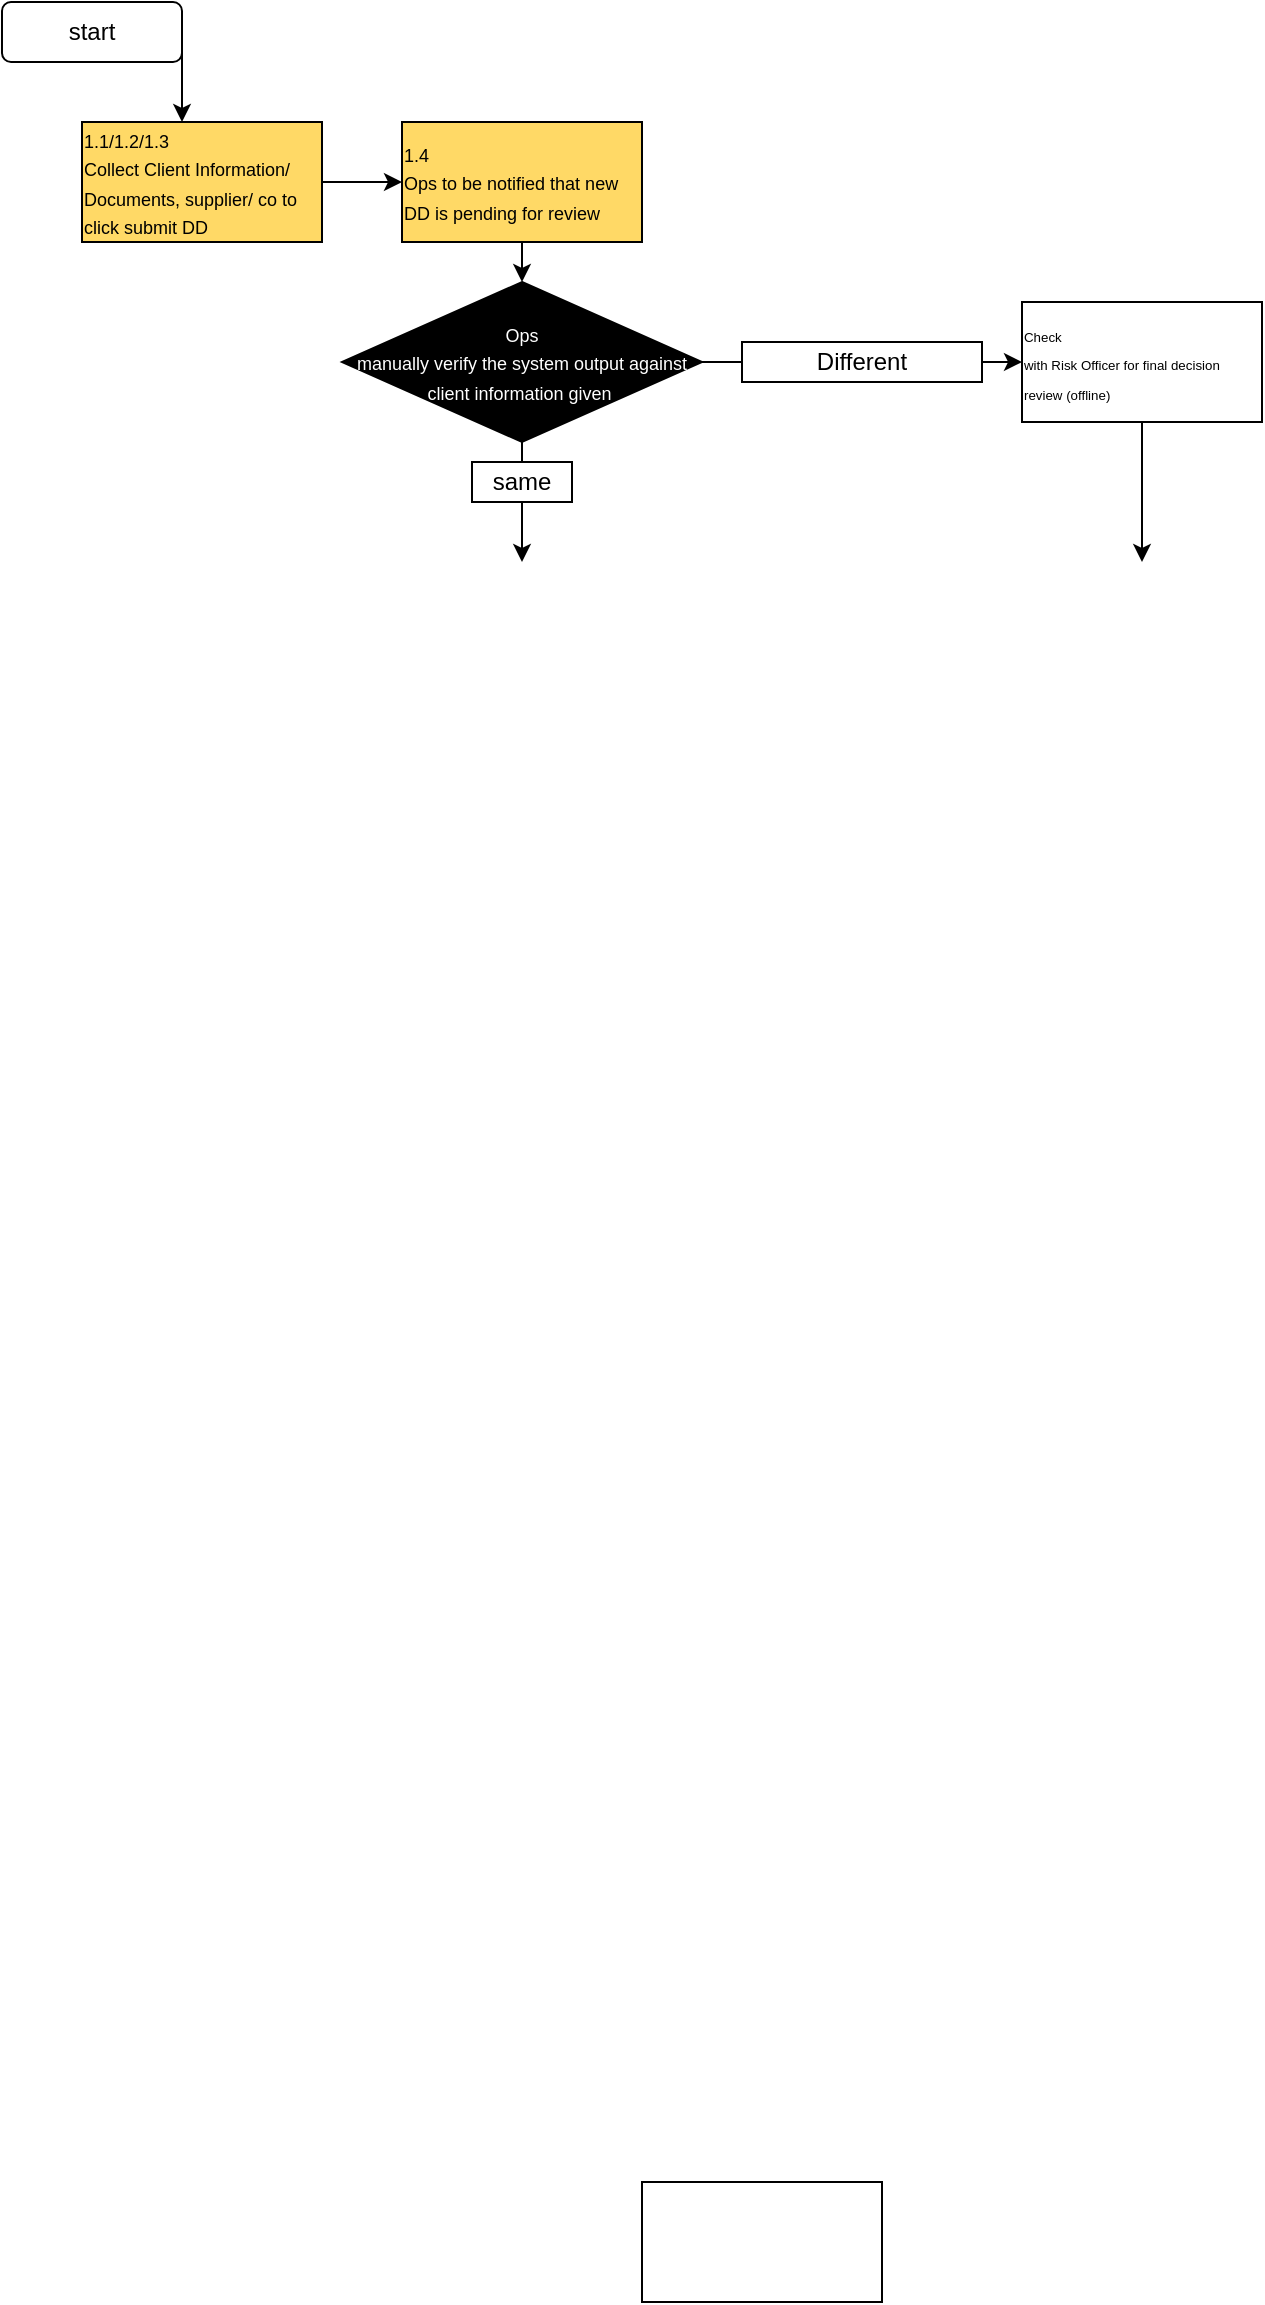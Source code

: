 <mxfile version="14.9.8" type="github"><diagram id="kWHC2gG5g2iS88VrDAVs" name="Page-1"><mxGraphModel dx="782" dy="1605" grid="1" gridSize="10" guides="1" tooltips="1" connect="1" arrows="1" fold="1" page="1" pageScale="1" pageWidth="827" pageHeight="1169" math="0" shadow="0"><root><mxCell id="0"/><mxCell id="1" parent="0"/><mxCell id="6H2roo1ruMOSqoAHm1sy-1" value="" style="rounded=0;whiteSpace=wrap;html=1;" vertex="1" parent="1"><mxGeometry x="340" y="-60" width="120" height="60" as="geometry"/></mxCell><mxCell id="6H2roo1ruMOSqoAHm1sy-2" value="start" style="rounded=1;whiteSpace=wrap;html=1;" vertex="1" parent="1"><mxGeometry x="20" y="-1150" width="90" height="30" as="geometry"/></mxCell><mxCell id="6H2roo1ruMOSqoAHm1sy-3" value="" style="endArrow=classic;html=1;exitX=1;exitY=0.5;exitDx=0;exitDy=0;" edge="1" parent="1" source="6H2roo1ruMOSqoAHm1sy-2"><mxGeometry width="50" height="50" relative="1" as="geometry"><mxPoint x="330" y="-1010" as="sourcePoint"/><mxPoint x="110" y="-1090" as="targetPoint"/></mxGeometry></mxCell><mxCell id="6H2roo1ruMOSqoAHm1sy-5" style="edgeStyle=orthogonalEdgeStyle;rounded=0;orthogonalLoop=1;jettySize=auto;html=1;exitX=1;exitY=0.5;exitDx=0;exitDy=0;" edge="1" parent="1" source="6H2roo1ruMOSqoAHm1sy-4"><mxGeometry relative="1" as="geometry"><mxPoint x="220" y="-1060" as="targetPoint"/></mxGeometry></mxCell><mxCell id="6H2roo1ruMOSqoAHm1sy-4" value="&lt;p style=&quot;margin-top: 0pt ; margin-bottom: 0pt ; margin-left: 0in ; text-align: left ; direction: ltr ; unicode-bidi: embed ; word-break: normal&quot;&gt;&lt;span style=&quot;font-family: &amp;#34;arial&amp;#34;&quot;&gt;&lt;font style=&quot;font-size: 9px&quot;&gt;1.1/1.2/1.3&lt;br&gt;Collect Client Information/ Documents, supplier/ co to click submit DD&lt;/font&gt;&lt;/span&gt;&lt;/p&gt;" style="rounded=0;whiteSpace=wrap;html=1;fillColor=#FFD966;" vertex="1" parent="1"><mxGeometry x="60" y="-1090" width="120" height="60" as="geometry"/></mxCell><mxCell id="6H2roo1ruMOSqoAHm1sy-7" style="edgeStyle=orthogonalEdgeStyle;rounded=0;orthogonalLoop=1;jettySize=auto;html=1;exitX=0.5;exitY=1;exitDx=0;exitDy=0;" edge="1" parent="1" source="6H2roo1ruMOSqoAHm1sy-6" target="6H2roo1ruMOSqoAHm1sy-8"><mxGeometry relative="1" as="geometry"><mxPoint x="280" y="-1010" as="targetPoint"/><Array as="points"><mxPoint x="280" y="-1010"/><mxPoint x="280" y="-1010"/></Array></mxGeometry></mxCell><mxCell id="6H2roo1ruMOSqoAHm1sy-6" value="&lt;p style=&quot;margin-top: 0pt ; margin-bottom: 0pt ; margin-left: 0in ; text-align: left ; direction: ltr ; unicode-bidi: embed ; word-break: normal&quot;&gt;&lt;span style=&quot;font-family: &amp;#34;arial&amp;#34;&quot;&gt;&lt;font style=&quot;font-size: 9px&quot;&gt;1.4&lt;br/&gt;Ops to be notified that new DD is pending for review&lt;/font&gt;&lt;/span&gt;&lt;/p&gt;" style="rounded=0;whiteSpace=wrap;html=1;fillColor=#FFD966;" vertex="1" parent="1"><mxGeometry x="220" y="-1090" width="120" height="60" as="geometry"/></mxCell><mxCell id="6H2roo1ruMOSqoAHm1sy-9" style="edgeStyle=orthogonalEdgeStyle;rounded=0;orthogonalLoop=1;jettySize=auto;html=1;exitX=0.5;exitY=1;exitDx=0;exitDy=0;" edge="1" parent="1" source="6H2roo1ruMOSqoAHm1sy-8"><mxGeometry relative="1" as="geometry"><mxPoint x="280" y="-870" as="targetPoint"/></mxGeometry></mxCell><mxCell id="6H2roo1ruMOSqoAHm1sy-10" style="edgeStyle=orthogonalEdgeStyle;rounded=0;orthogonalLoop=1;jettySize=auto;html=1;" edge="1" parent="1" source="6H2roo1ruMOSqoAHm1sy-8"><mxGeometry relative="1" as="geometry"><mxPoint x="530" y="-970" as="targetPoint"/></mxGeometry></mxCell><mxCell id="6H2roo1ruMOSqoAHm1sy-8" value="&lt;p style=&quot;margin-top: 0pt ; margin-bottom: 0pt ; margin-left: 0in ; direction: ltr ; unicode-bidi: embed ; word-break: normal&quot;&gt;&lt;span style=&quot;font-family: &amp;#34;arial&amp;#34; ; color: white&quot;&gt;&lt;font style=&quot;font-size: 9px&quot;&gt;Ops&lt;br/&gt;manually verify the system output against client information given&amp;nbsp;&lt;/font&gt;&lt;/span&gt;&lt;/p&gt;" style="rhombus;whiteSpace=wrap;html=1;fillColor=#000000;strokeColor=#000000;" vertex="1" parent="1"><mxGeometry x="190" y="-1010" width="180" height="80" as="geometry"/></mxCell><mxCell id="6H2roo1ruMOSqoAHm1sy-11" value="Different" style="rounded=0;whiteSpace=wrap;html=1;strokeColor=#000000;fillColor=#FFFFFF;" vertex="1" parent="1"><mxGeometry x="390" y="-980" width="120" height="20" as="geometry"/></mxCell><mxCell id="6H2roo1ruMOSqoAHm1sy-12" value="same" style="rounded=0;whiteSpace=wrap;html=1;strokeColor=#000000;fillColor=#FFFFFF;" vertex="1" parent="1"><mxGeometry x="255" y="-920" width="50" height="20" as="geometry"/></mxCell><mxCell id="6H2roo1ruMOSqoAHm1sy-14" style="edgeStyle=orthogonalEdgeStyle;rounded=0;orthogonalLoop=1;jettySize=auto;html=1;" edge="1" parent="1" source="6H2roo1ruMOSqoAHm1sy-13"><mxGeometry relative="1" as="geometry"><mxPoint x="590" y="-870" as="targetPoint"/></mxGeometry></mxCell><mxCell id="6H2roo1ruMOSqoAHm1sy-13" value="&lt;p style=&quot;margin-top: 0pt ; margin-bottom: 0pt ; margin-left: 0in ; text-align: left ; direction: ltr ; unicode-bidi: embed ; word-break: normal&quot;&gt;&lt;span style=&quot;font-size: 5pt ; font-family: &amp;#34;arial&amp;#34;&quot;&gt;Check&lt;br/&gt;with Risk Officer for final decision review (offline)&lt;/span&gt;&lt;/p&gt;" style="rounded=0;whiteSpace=wrap;html=1;strokeColor=#000000;fillColor=#FFFFFF;" vertex="1" parent="1"><mxGeometry x="530" y="-1000" width="120" height="60" as="geometry"/></mxCell></root></mxGraphModel></diagram></mxfile>